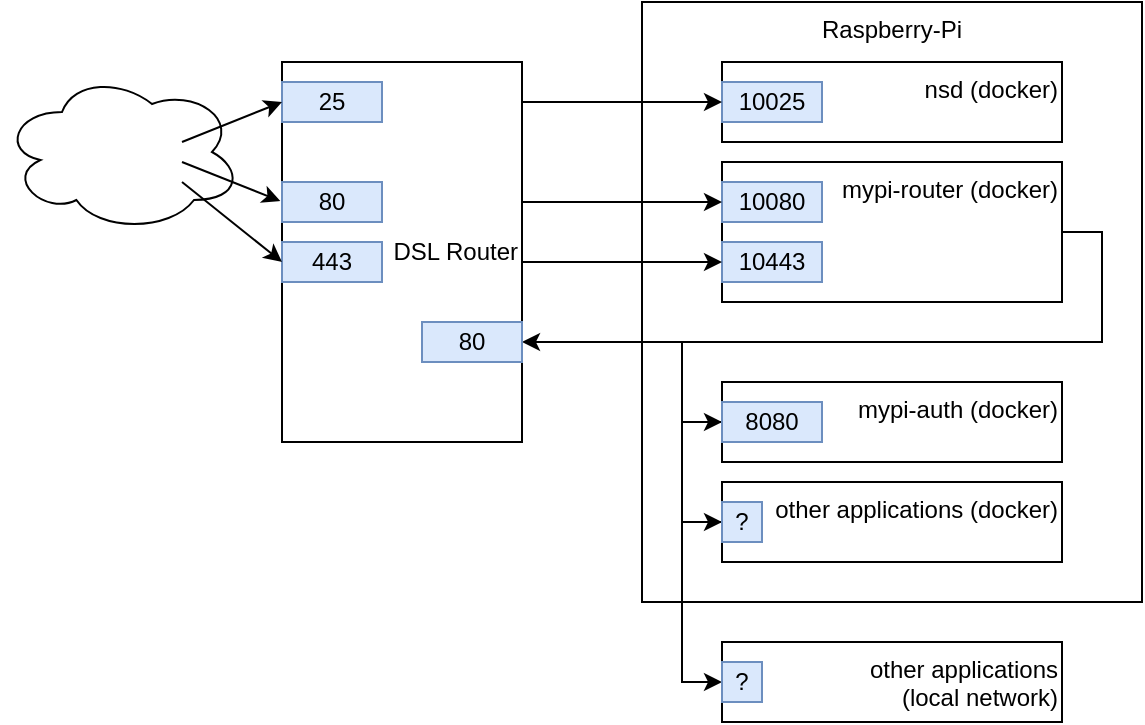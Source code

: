 <mxfile version="22.1.18" type="github">
  <diagram name="Page-1" id="y0OPLyNs01D7GUPlSSwl">
    <mxGraphModel dx="1062" dy="564" grid="1" gridSize="10" guides="1" tooltips="1" connect="1" arrows="1" fold="1" page="1" pageScale="1" pageWidth="827" pageHeight="1169" math="0" shadow="0">
      <root>
        <mxCell id="0" />
        <mxCell id="1" parent="0" />
        <mxCell id="6Ch_1Aqiy034qqtVkkh1-1" value="DSL Router" style="rounded=0;whiteSpace=wrap;html=1;align=right;" vertex="1" parent="1">
          <mxGeometry x="140" y="120" width="120" height="190" as="geometry" />
        </mxCell>
        <mxCell id="6Ch_1Aqiy034qqtVkkh1-2" value="443" style="rounded=0;whiteSpace=wrap;html=1;fillColor=#dae8fc;strokeColor=#6c8ebf;" vertex="1" parent="1">
          <mxGeometry x="140" y="210" width="50" height="20" as="geometry" />
        </mxCell>
        <mxCell id="6Ch_1Aqiy034qqtVkkh1-3" value="25" style="rounded=0;whiteSpace=wrap;html=1;fillColor=#dae8fc;strokeColor=#6c8ebf;" vertex="1" parent="1">
          <mxGeometry x="140" y="130" width="50" height="20" as="geometry" />
        </mxCell>
        <mxCell id="6Ch_1Aqiy034qqtVkkh1-4" value="" style="ellipse;shape=cloud;whiteSpace=wrap;html=1;" vertex="1" parent="1">
          <mxGeometry y="125" width="120" height="80" as="geometry" />
        </mxCell>
        <mxCell id="6Ch_1Aqiy034qqtVkkh1-5" value="Raspberry-Pi" style="rounded=0;whiteSpace=wrap;html=1;shadow=0;glass=0;verticalAlign=top;" vertex="1" parent="1">
          <mxGeometry x="320" y="90" width="250" height="300" as="geometry" />
        </mxCell>
        <mxCell id="6Ch_1Aqiy034qqtVkkh1-21" style="edgeStyle=orthogonalEdgeStyle;rounded=0;orthogonalLoop=1;jettySize=auto;html=1;exitX=1;exitY=0.5;exitDx=0;exitDy=0;entryX=1;entryY=0.5;entryDx=0;entryDy=0;" edge="1" parent="1" source="6Ch_1Aqiy034qqtVkkh1-7" target="6Ch_1Aqiy034qqtVkkh1-20">
          <mxGeometry relative="1" as="geometry" />
        </mxCell>
        <mxCell id="6Ch_1Aqiy034qqtVkkh1-24" style="edgeStyle=orthogonalEdgeStyle;rounded=0;orthogonalLoop=1;jettySize=auto;html=1;exitX=1;exitY=0.5;exitDx=0;exitDy=0;entryX=0;entryY=0.5;entryDx=0;entryDy=0;" edge="1" parent="1" source="6Ch_1Aqiy034qqtVkkh1-7" target="6Ch_1Aqiy034qqtVkkh1-23">
          <mxGeometry relative="1" as="geometry">
            <Array as="points">
              <mxPoint x="550" y="205" />
              <mxPoint x="550" y="260" />
              <mxPoint x="340" y="260" />
              <mxPoint x="340" y="300" />
            </Array>
          </mxGeometry>
        </mxCell>
        <mxCell id="6Ch_1Aqiy034qqtVkkh1-7" value="mypi-router (docker)" style="rounded=0;whiteSpace=wrap;html=1;verticalAlign=top;align=right;" vertex="1" parent="1">
          <mxGeometry x="360" y="170" width="170" height="70" as="geometry" />
        </mxCell>
        <mxCell id="6Ch_1Aqiy034qqtVkkh1-8" value="nsd&amp;nbsp;(docker)" style="rounded=0;whiteSpace=wrap;html=1;verticalAlign=top;align=right;" vertex="1" parent="1">
          <mxGeometry x="360" y="120" width="170" height="40" as="geometry" />
        </mxCell>
        <mxCell id="6Ch_1Aqiy034qqtVkkh1-9" value="10443" style="rounded=0;whiteSpace=wrap;html=1;fillColor=#dae8fc;strokeColor=#6c8ebf;" vertex="1" parent="1">
          <mxGeometry x="360" y="210" width="50" height="20" as="geometry" />
        </mxCell>
        <mxCell id="6Ch_1Aqiy034qqtVkkh1-11" value="10025" style="rounded=0;whiteSpace=wrap;html=1;fillColor=#dae8fc;strokeColor=#6c8ebf;" vertex="1" parent="1">
          <mxGeometry x="360" y="130" width="50" height="20" as="geometry" />
        </mxCell>
        <mxCell id="6Ch_1Aqiy034qqtVkkh1-15" value="10080" style="rounded=0;whiteSpace=wrap;html=1;fillColor=#dae8fc;strokeColor=#6c8ebf;" vertex="1" parent="1">
          <mxGeometry x="360" y="180" width="50" height="20" as="geometry" />
        </mxCell>
        <mxCell id="6Ch_1Aqiy034qqtVkkh1-16" value="80" style="rounded=0;whiteSpace=wrap;html=1;fillColor=#dae8fc;strokeColor=#6c8ebf;" vertex="1" parent="1">
          <mxGeometry x="140" y="180" width="50" height="20" as="geometry" />
        </mxCell>
        <mxCell id="6Ch_1Aqiy034qqtVkkh1-17" style="edgeStyle=orthogonalEdgeStyle;rounded=0;orthogonalLoop=1;jettySize=auto;html=1;" edge="1" parent="1" target="6Ch_1Aqiy034qqtVkkh1-11">
          <mxGeometry relative="1" as="geometry">
            <mxPoint x="260" y="140" as="sourcePoint" />
            <Array as="points">
              <mxPoint x="262" y="140" />
            </Array>
          </mxGeometry>
        </mxCell>
        <mxCell id="6Ch_1Aqiy034qqtVkkh1-18" style="edgeStyle=orthogonalEdgeStyle;rounded=0;orthogonalLoop=1;jettySize=auto;html=1;exitX=1;exitY=0.5;exitDx=0;exitDy=0;entryX=0;entryY=0.5;entryDx=0;entryDy=0;" edge="1" parent="1" source="6Ch_1Aqiy034qqtVkkh1-1" target="6Ch_1Aqiy034qqtVkkh1-15">
          <mxGeometry relative="1" as="geometry">
            <Array as="points">
              <mxPoint x="260" y="190" />
            </Array>
          </mxGeometry>
        </mxCell>
        <mxCell id="6Ch_1Aqiy034qqtVkkh1-19" style="edgeStyle=orthogonalEdgeStyle;rounded=0;orthogonalLoop=1;jettySize=auto;html=1;exitX=1;exitY=0.75;exitDx=0;exitDy=0;" edge="1" parent="1" source="6Ch_1Aqiy034qqtVkkh1-1" target="6Ch_1Aqiy034qqtVkkh1-9">
          <mxGeometry relative="1" as="geometry">
            <Array as="points">
              <mxPoint x="260" y="220" />
            </Array>
          </mxGeometry>
        </mxCell>
        <mxCell id="6Ch_1Aqiy034qqtVkkh1-20" value="80" style="rounded=0;whiteSpace=wrap;html=1;fillColor=#dae8fc;strokeColor=#6c8ebf;" vertex="1" parent="1">
          <mxGeometry x="210" y="250" width="50" height="20" as="geometry" />
        </mxCell>
        <mxCell id="6Ch_1Aqiy034qqtVkkh1-22" value="mypi-auth&amp;nbsp;(docker)" style="rounded=0;whiteSpace=wrap;html=1;verticalAlign=top;align=right;" vertex="1" parent="1">
          <mxGeometry x="360" y="280" width="170" height="40" as="geometry" />
        </mxCell>
        <mxCell id="6Ch_1Aqiy034qqtVkkh1-29" style="edgeStyle=orthogonalEdgeStyle;rounded=0;orthogonalLoop=1;jettySize=auto;html=1;exitX=0;exitY=0.5;exitDx=0;exitDy=0;entryX=0;entryY=0.5;entryDx=0;entryDy=0;" edge="1" parent="1" source="6Ch_1Aqiy034qqtVkkh1-23" target="6Ch_1Aqiy034qqtVkkh1-27">
          <mxGeometry relative="1" as="geometry" />
        </mxCell>
        <mxCell id="6Ch_1Aqiy034qqtVkkh1-23" value="8080" style="rounded=0;whiteSpace=wrap;html=1;fillColor=#dae8fc;strokeColor=#6c8ebf;" vertex="1" parent="1">
          <mxGeometry x="360" y="290" width="50" height="20" as="geometry" />
        </mxCell>
        <mxCell id="6Ch_1Aqiy034qqtVkkh1-26" value="other applications (docker)" style="rounded=0;whiteSpace=wrap;html=1;verticalAlign=top;align=right;" vertex="1" parent="1">
          <mxGeometry x="360" y="330" width="170" height="40" as="geometry" />
        </mxCell>
        <mxCell id="6Ch_1Aqiy034qqtVkkh1-32" style="edgeStyle=orthogonalEdgeStyle;rounded=0;orthogonalLoop=1;jettySize=auto;html=1;exitX=0;exitY=0.5;exitDx=0;exitDy=0;entryX=0;entryY=0.5;entryDx=0;entryDy=0;" edge="1" parent="1" source="6Ch_1Aqiy034qqtVkkh1-27" target="6Ch_1Aqiy034qqtVkkh1-31">
          <mxGeometry relative="1" as="geometry" />
        </mxCell>
        <mxCell id="6Ch_1Aqiy034qqtVkkh1-27" value="?" style="rounded=0;whiteSpace=wrap;html=1;fillColor=#dae8fc;strokeColor=#6c8ebf;" vertex="1" parent="1">
          <mxGeometry x="360" y="340" width="20" height="20" as="geometry" />
        </mxCell>
        <mxCell id="6Ch_1Aqiy034qqtVkkh1-30" value="other applications &lt;br&gt;(local network)" style="rounded=0;whiteSpace=wrap;html=1;verticalAlign=top;align=right;" vertex="1" parent="1">
          <mxGeometry x="360" y="410" width="170" height="40" as="geometry" />
        </mxCell>
        <mxCell id="6Ch_1Aqiy034qqtVkkh1-31" value="?" style="rounded=0;whiteSpace=wrap;html=1;fillColor=#dae8fc;strokeColor=#6c8ebf;" vertex="1" parent="1">
          <mxGeometry x="360" y="420" width="20" height="20" as="geometry" />
        </mxCell>
        <mxCell id="6Ch_1Aqiy034qqtVkkh1-36" value="" style="endArrow=classic;html=1;rounded=0;entryX=0;entryY=0.5;entryDx=0;entryDy=0;" edge="1" parent="1" target="6Ch_1Aqiy034qqtVkkh1-3">
          <mxGeometry width="50" height="50" relative="1" as="geometry">
            <mxPoint x="90" y="160" as="sourcePoint" />
            <mxPoint x="140" y="110" as="targetPoint" />
          </mxGeometry>
        </mxCell>
        <mxCell id="6Ch_1Aqiy034qqtVkkh1-37" value="" style="endArrow=classic;html=1;rounded=0;entryX=-0.007;entryY=0.366;entryDx=0;entryDy=0;entryPerimeter=0;" edge="1" parent="1" target="6Ch_1Aqiy034qqtVkkh1-1">
          <mxGeometry width="50" height="50" relative="1" as="geometry">
            <mxPoint x="90" y="170" as="sourcePoint" />
            <mxPoint x="140" y="120" as="targetPoint" />
          </mxGeometry>
        </mxCell>
        <mxCell id="6Ch_1Aqiy034qqtVkkh1-38" value="" style="endArrow=classic;html=1;rounded=0;entryX=0;entryY=0.5;entryDx=0;entryDy=0;" edge="1" parent="1" target="6Ch_1Aqiy034qqtVkkh1-2">
          <mxGeometry width="50" height="50" relative="1" as="geometry">
            <mxPoint x="90" y="180" as="sourcePoint" />
            <mxPoint x="140" y="130" as="targetPoint" />
          </mxGeometry>
        </mxCell>
      </root>
    </mxGraphModel>
  </diagram>
</mxfile>
